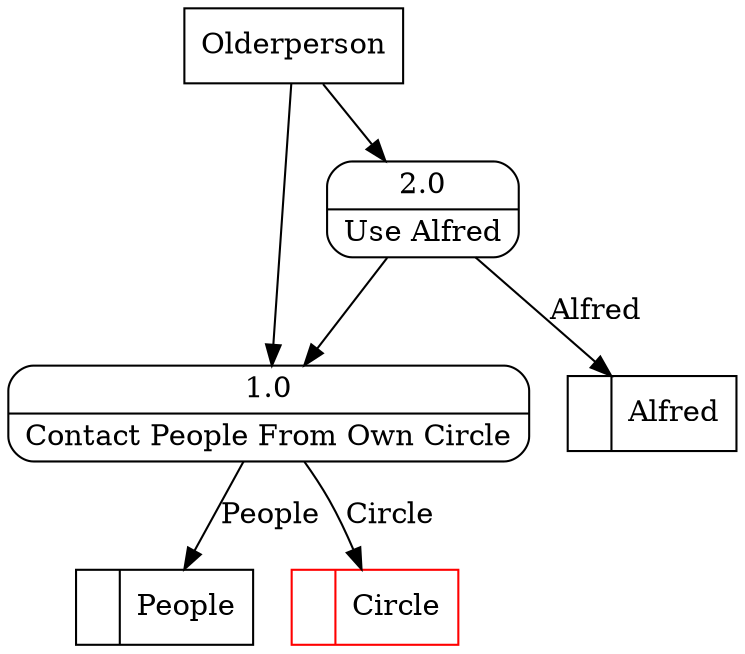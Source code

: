 digraph dfd2{ 
node[shape=record]
200 [label="<f0>  |<f1> People " ];
201 [label="<f0>  |<f1> Alfred " ];
202 [label="<f0>  |<f1> Circle " color=red];
203 [label="Olderperson" shape=box];
204 [label="{<f0> 1.0|<f1> Contact People From Own Circle }" shape=Mrecord];
205 [label="{<f0> 2.0|<f1> Use Alfred }" shape=Mrecord];
203 -> 204
203 -> 205
204 -> 200 [label="People"]
204 -> 202 [label="Circle"]
205 -> 204
205 -> 201 [label="Alfred"]
}